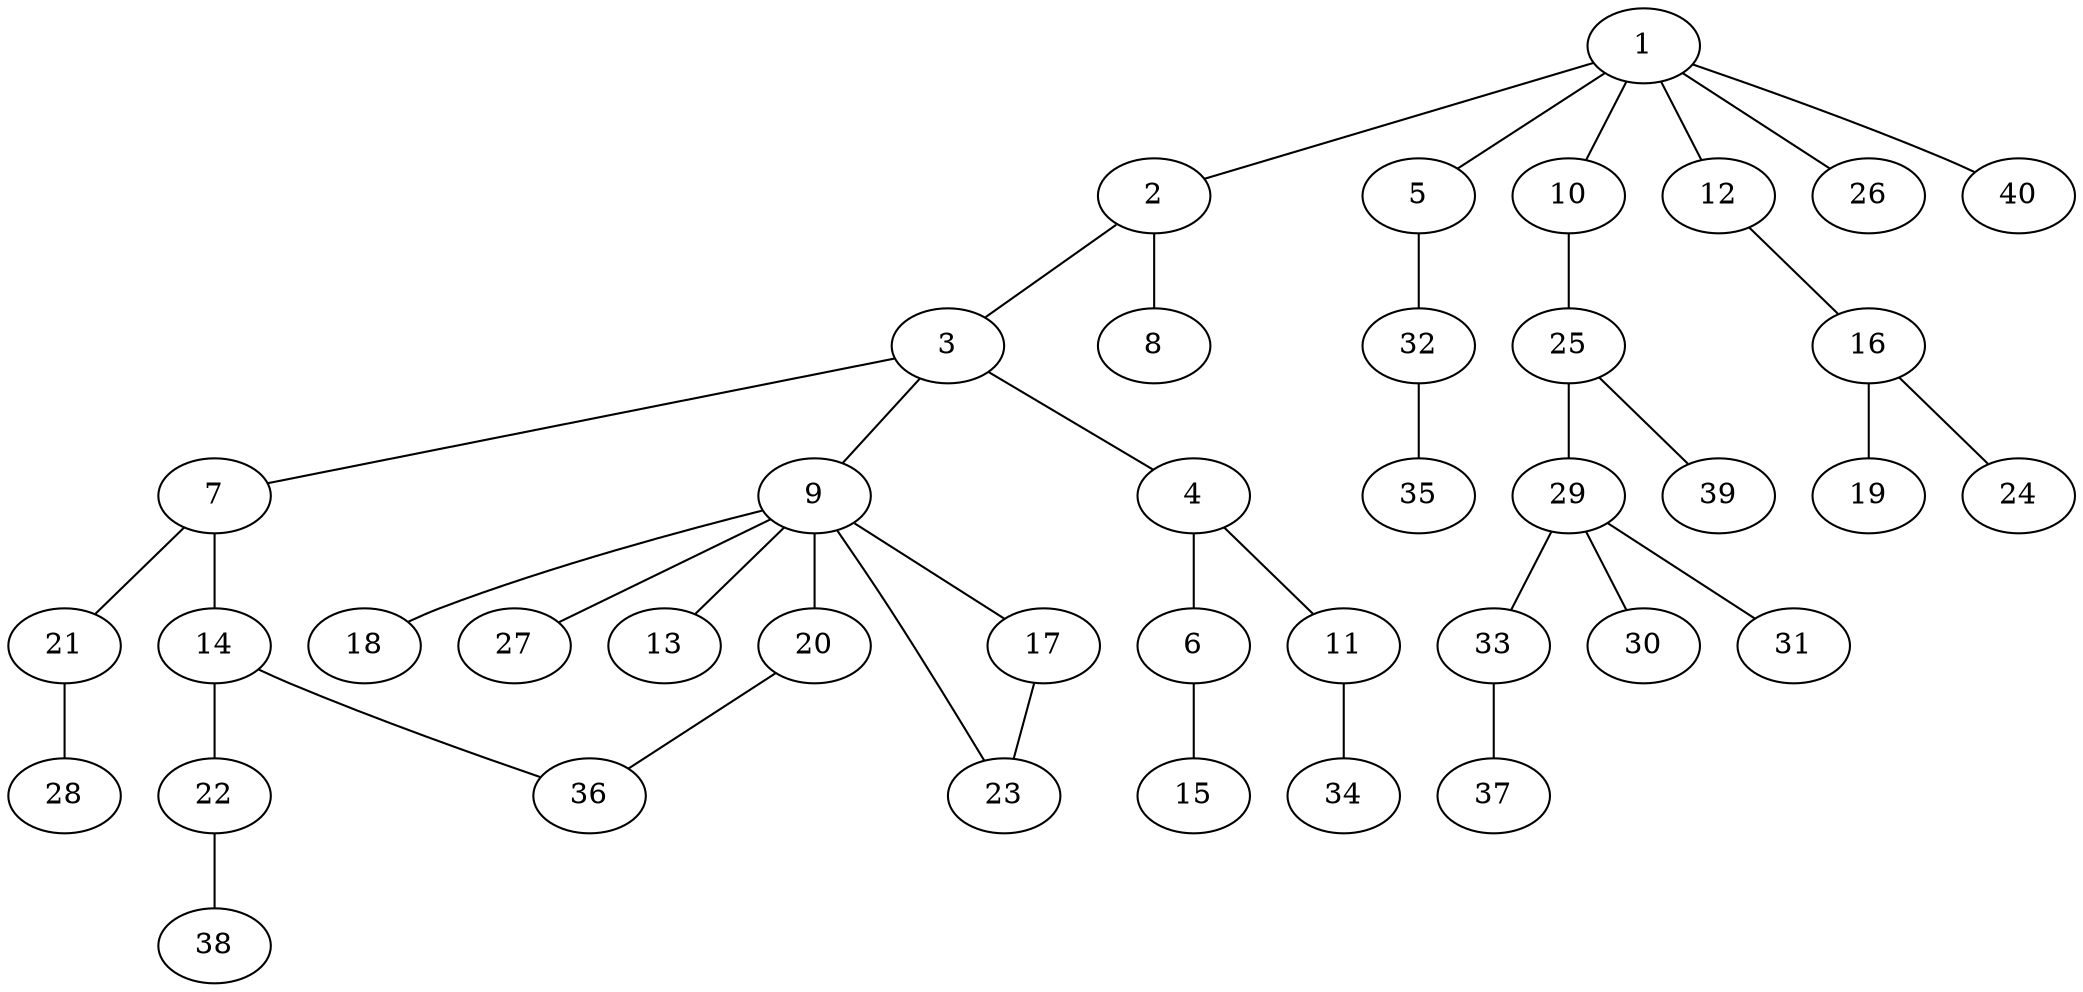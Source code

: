 graph graphname {1--2
1--5
1--10
1--12
1--26
1--40
2--3
2--8
3--4
3--7
3--9
4--6
4--11
5--32
6--15
7--14
7--21
9--13
9--17
9--18
9--20
9--23
9--27
10--25
11--34
12--16
14--22
14--36
16--19
16--24
17--23
20--36
21--28
22--38
25--29
25--39
29--30
29--31
29--33
32--35
33--37
}